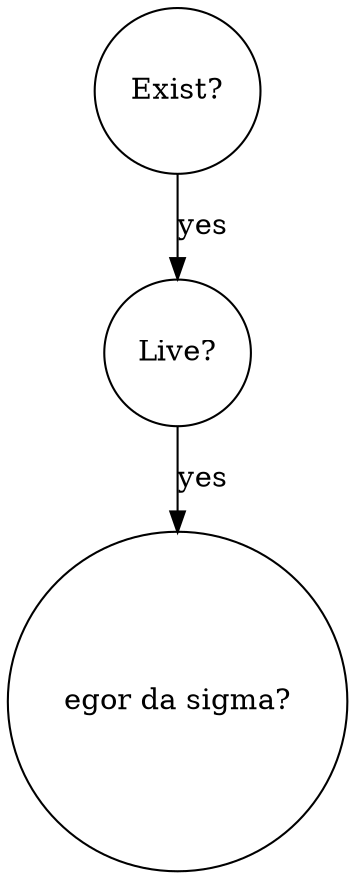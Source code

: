 digraph BST {
    node [shape=circle];
    "Exist?" -> "Live?" [label="yes"];
    "Live?" -> "egor da sigma?" [label="yes"];
}
